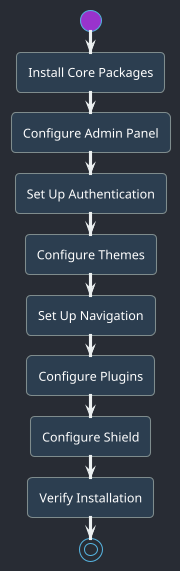 @startuml Filament Installation Process (Dark Mode)

' Dark mode theme
!theme cyborg
skinparam backgroundColor #282c34
skinparam ArrowColor #ecf0f1
skinparam shadowing false
skinparam DefaultFontColor #FFFFFF

' Define styles
skinparam activity {
    BackgroundColor #2c3e50
    BorderColor #7f8c8d
    FontColor #FFFFFF
}

' Start
start

' Installation steps
:Install Core Packages;
:Configure Admin Panel;
:Set Up Authentication;
:Configure Themes;
:Set Up Navigation;
:Configure Plugins;
:Configure Shield;
:Verify Installation;

' End
stop

@enduml

